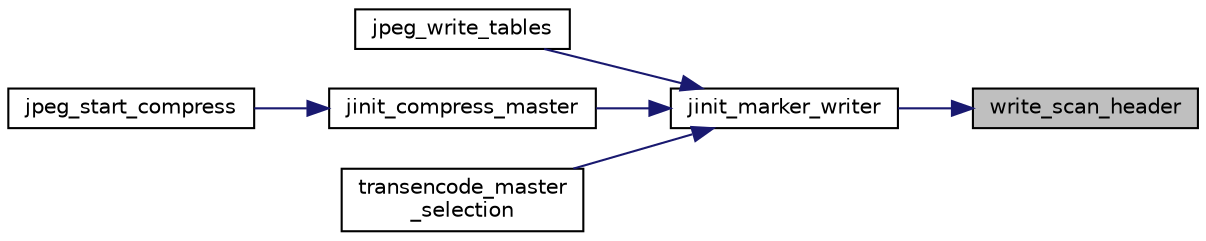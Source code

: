 digraph "write_scan_header"
{
 // LATEX_PDF_SIZE
  bgcolor="transparent";
  edge [fontname="Helvetica",fontsize="10",labelfontname="Helvetica",labelfontsize="10"];
  node [fontname="Helvetica",fontsize="10",shape=record];
  rankdir="RL";
  Node274 [label="write_scan_header",height=0.2,width=0.4,color="black", fillcolor="grey75", style="filled", fontcolor="black",tooltip=" "];
  Node274 -> Node275 [dir="back",color="midnightblue",fontsize="10",style="solid"];
  Node275 [label="jinit_marker_writer",height=0.2,width=0.4,color="black",URL="$jcmarker_8c.html#aa9195332f50b4cc182fa49c24abf9e22",tooltip=" "];
  Node275 -> Node276 [dir="back",color="midnightblue",fontsize="10",style="solid"];
  Node276 [label="jpeg_write_tables",height=0.2,width=0.4,color="black",URL="$jcapimin_8c.html#ad476429912a2ceb2f1606326fbbb64f2",tooltip=" "];
  Node275 -> Node277 [dir="back",color="midnightblue",fontsize="10",style="solid"];
  Node277 [label="jinit_compress_master",height=0.2,width=0.4,color="black",URL="$jcinit_8c.html#a9b434908559c6849283fcac944250b3b",tooltip=" "];
  Node277 -> Node278 [dir="back",color="midnightblue",fontsize="10",style="solid"];
  Node278 [label="jpeg_start_compress",height=0.2,width=0.4,color="black",URL="$jcapistd_8c.html#aacff7627af44bc9457601ba15577162d",tooltip=" "];
  Node275 -> Node279 [dir="back",color="midnightblue",fontsize="10",style="solid"];
  Node279 [label="transencode_master\l_selection",height=0.2,width=0.4,color="black",URL="$jctrans_8c.html#ae87fac6bd08f4b513d2f7f5629586733",tooltip=" "];
}
